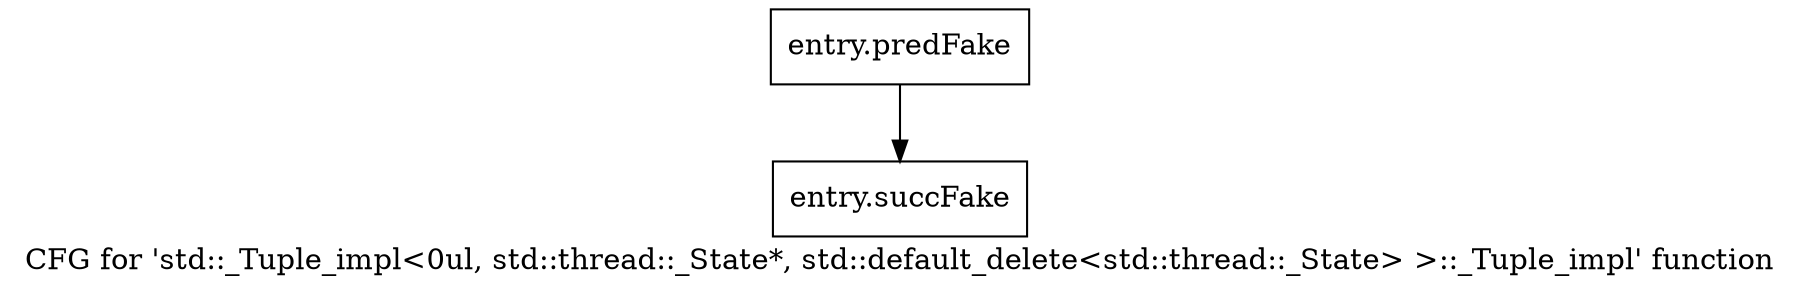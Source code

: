 digraph "CFG for 'std::_Tuple_impl\<0ul, std::thread::_State*, std::default_delete\<std::thread::_State\> \>::_Tuple_impl' function" {
	label="CFG for 'std::_Tuple_impl\<0ul, std::thread::_State*, std::default_delete\<std::thread::_State\> \>::_Tuple_impl' function";

	Node0x57a7100 [shape=record,filename="",linenumber="",label="{entry.predFake}"];
	Node0x57a7100 -> Node0x59031e0[ callList="" memoryops="" filename="/tools/Xilinx/Vitis_HLS/2023.1/tps/lnx64/gcc-8.3.0/lib/gcc/x86_64-pc-linux-gnu/8.3.0/../../../../include/c++/8.3.0/tuple" execusionnum="1"];
	Node0x59031e0 [shape=record,filename="/tools/Xilinx/Vitis_HLS/2023.1/tps/lnx64/gcc-8.3.0/lib/gcc/x86_64-pc-linux-gnu/8.3.0/../../../../include/c++/8.3.0/tuple",linenumber="207",label="{entry.succFake}"];
}
